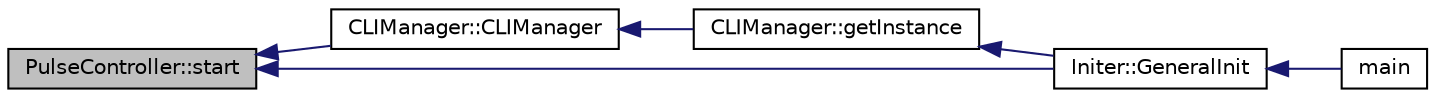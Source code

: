 digraph "PulseController::start"
{
  edge [fontname="Helvetica",fontsize="10",labelfontname="Helvetica",labelfontsize="10"];
  node [fontname="Helvetica",fontsize="10",shape=record];
  rankdir="LR";
  Node57 [label="PulseController::start",height=0.2,width=0.4,color="black", fillcolor="grey75", style="filled", fontcolor="black"];
  Node57 -> Node58 [dir="back",color="midnightblue",fontsize="10",style="solid",fontname="Helvetica"];
  Node58 [label="CLIManager::CLIManager",height=0.2,width=0.4,color="black", fillcolor="white", style="filled",URL="$class_c_l_i_manager.html#aa6a57394f40679877ef36f4e8fbcd2bf"];
  Node58 -> Node59 [dir="back",color="midnightblue",fontsize="10",style="solid",fontname="Helvetica"];
  Node59 [label="CLIManager::getInstance",height=0.2,width=0.4,color="black", fillcolor="white", style="filled",URL="$class_c_l_i_manager.html#a30fd449e0fea9cf14f56bf1ae17934ce"];
  Node59 -> Node60 [dir="back",color="midnightblue",fontsize="10",style="solid",fontname="Helvetica"];
  Node60 [label="Initer::GeneralInit",height=0.2,width=0.4,color="black", fillcolor="white", style="filled",URL="$class_initer.html#a088e4b7a4395c32a5bbe932c3db35054"];
  Node60 -> Node61 [dir="back",color="midnightblue",fontsize="10",style="solid",fontname="Helvetica"];
  Node61 [label="main",height=0.2,width=0.4,color="black", fillcolor="white", style="filled",URL="$main_8cpp.html#a0ddf1224851353fc92bfbff6f499fa97",tooltip="main "];
  Node57 -> Node60 [dir="back",color="midnightblue",fontsize="10",style="solid",fontname="Helvetica"];
}
